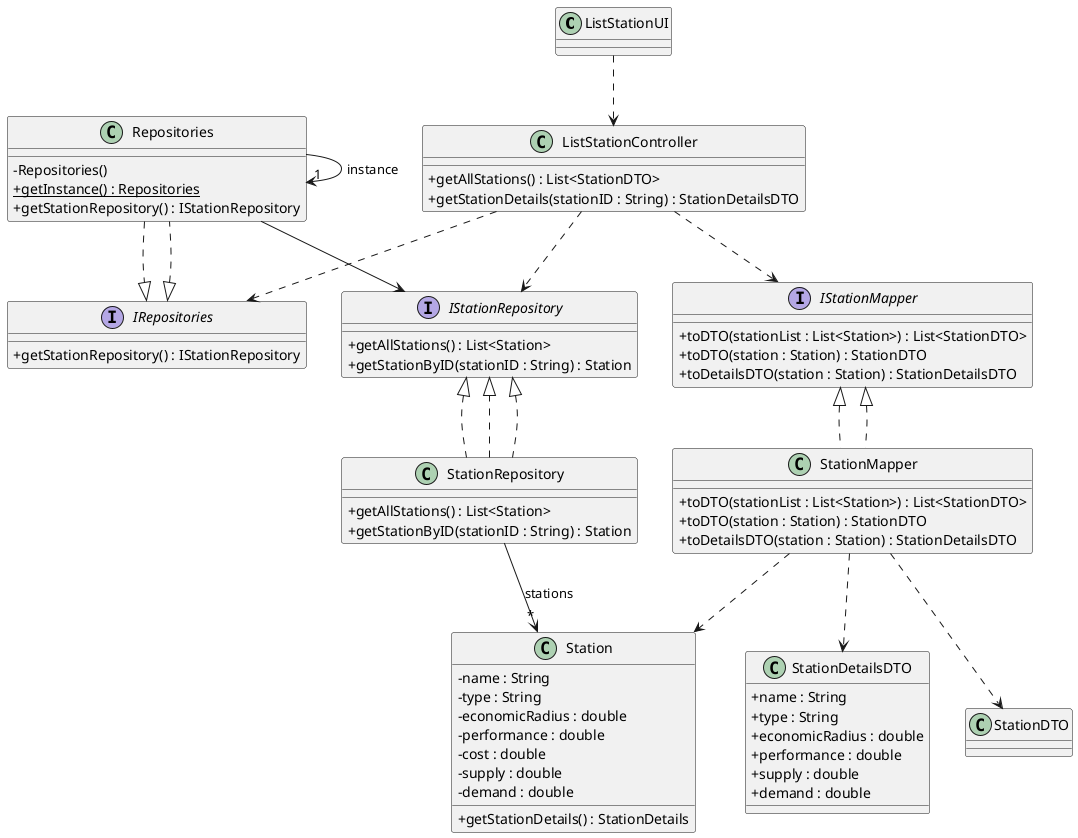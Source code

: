 @startuml
skinparam packageStyle rectangle
skinparam shadowing false
skinparam linetype polyline
skinparam classAttributeIconSize 0

class ListStationUI {
}

class ListStationController {
    + getAllStations() : List<StationDTO>
    + getStationDetails(stationID : String) : StationDetailsDTO
}

interface IRepositories {
    + getStationRepository() : IStationRepository
}
class Repositories implements IRepositories {
    - Repositories()
    + {static} getInstance() : Repositories
    + getStationRepository() : IStationRepository
}

interface IStationRepository {
    + getAllStations() : List<Station>
    + getStationByID(stationID : String) : Station
}
class StationRepository implements IStationRepository {
    + getAllStations() : List<Station>
    + getStationByID(stationID : String) : Station
}

interface IStationMapper {
    + toDTO(stationList : List<Station>) : List<StationDTO>
    + toDTO(station : Station) : StationDTO
    + toDetailsDTO(station : Station) : StationDetailsDTO
}
class StationMapper implements IStationMapper {
    + toDTO(stationList : List<Station>) : List<StationDTO>
    + toDTO(station : Station) : StationDTO
    + toDetailsDTO(station : Station) : StationDetailsDTO
}

class Station {
    - name : String
    - type : String
    - economicRadius : double
    - performance : double
    - cost : double
    - supply : double
    - demand : double
    + getStationDetails() : StationDetails
}

class StationDTO {
}

class StationDetailsDTO {
    + name : String
    + type : String
    + economicRadius : double
    + performance : double
    + supply : double
    + demand : double
}

ListStationUI ..> ListStationController
ListStationController ..> IRepositories
Repositories ..|> IRepositories
Repositories --> IStationRepository
StationRepository ..|> IStationRepository
ListStationController ..> IStationRepository
ListStationController ..> IStationMapper
IStationMapper <|.. StationMapper
StationMapper ..> Station
StationMapper ..> StationDTO
StationMapper ..> StationDetailsDTO
IStationRepository <|.. StationRepository
StationRepository --> "*" Station : stations

Repositories -> "1" Repositories : instance

@enduml